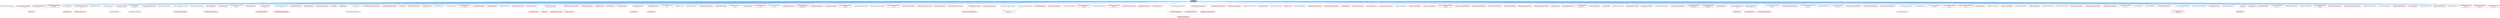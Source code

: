 digraph "Interface.h"
{
 // INTERACTIVE_SVG=YES
 // LATEX_PDF_SIZE
  bgcolor="transparent";
  edge [fontname=Helvetica,fontsize=10,labelfontname=Helvetica,labelfontsize=10];
  node [fontname=Helvetica,fontsize=10,shape=box,height=0.2,width=0.4];
  Node1 [id="Node000001",label="Interface.h",height=0.2,width=0.4,color="gray40", fillcolor="grey60", style="filled", fontcolor="black",tooltip=" "];
  Node1 -> Node2 [id="edge1_Node000001_Node000002",dir="back",color="steelblue1",style="solid",tooltip=" "];
  Node2 [id="Node000002",label="AIPerceptionListenerInterface.h",height=0.2,width=0.4,color="grey40", fillcolor="white", style="filled",URL="$d4/dd7/AIPerceptionListenerInterface_8h.html",tooltip=" "];
  Node2 -> Node3 [id="edge2_Node000002_Node000003",dir="back",color="steelblue1",style="solid",tooltip=" "];
  Node3 [id="Node000003",label="AIController.h",height=0.2,width=0.4,color="red", fillcolor="#FFF0F0", style="filled",URL="$d7/dd8/AIController_8h.html",tooltip=" "];
  Node1 -> Node6 [id="edge3_Node000001_Node000006",dir="back",color="steelblue1",style="solid",tooltip=" "];
  Node6 [id="Node000006",label="AIResourceInterface.h",height=0.2,width=0.4,color="grey40", fillcolor="white", style="filled",URL="$dd/d0d/AIResourceInterface_8h.html",tooltip=" "];
  Node6 -> Node7 [id="edge4_Node000006_Node000007",dir="back",color="steelblue1",style="solid",tooltip=" "];
  Node7 [id="Node000007",label="BrainComponent.h",height=0.2,width=0.4,color="red", fillcolor="#FFF0F0", style="filled",URL="$d6/dc0/BrainComponent_8h.html",tooltip=" "];
  Node6 -> Node60 [id="edge5_Node000006_Node000060",dir="back",color="steelblue1",style="solid",tooltip=" "];
  Node60 [id="Node000060",label="PathFollowingComponent.h",height=0.2,width=0.4,color="red", fillcolor="#FFF0F0", style="filled",URL="$d5/d0b/PathFollowingComponent_8h.html",tooltip=" "];
  Node1 -> Node65 [id="edge6_Node000001_Node000065",dir="back",color="steelblue1",style="solid",tooltip=" "];
  Node65 [id="Node000065",label="AISightTargetInterface.h",height=0.2,width=0.4,color="grey40", fillcolor="white", style="filled",URL="$d0/dd7/AISightTargetInterface_8h.html",tooltip=" "];
  Node1 -> Node66 [id="edge7_Node000001_Node000066",dir="back",color="steelblue1",style="solid",tooltip=" "];
  Node66 [id="Node000066",label="AbilitySystemInterface.h",height=0.2,width=0.4,color="grey40", fillcolor="white", style="filled",URL="$d8/d76/AbilitySystemInterface_8h.html",tooltip=" "];
  Node66 -> Node67 [id="edge8_Node000066_Node000067",dir="back",color="steelblue1",style="solid",tooltip=" "];
  Node67 [id="Node000067",label="AbilitySystemTestPawn.h",height=0.2,width=0.4,color="grey40", fillcolor="white", style="filled",URL="$d9/d5f/AbilitySystemTestPawn_8h.html",tooltip=" "];
  Node1 -> Node68 [id="edge9_Node000001_Node000068",dir="back",color="steelblue1",style="solid",tooltip=" "];
  Node68 [id="Node000068",label="AbilitySystemReplication\lProxyInterface.h",height=0.2,width=0.4,color="grey40", fillcolor="white", style="filled",URL="$d9/d17/AbilitySystemReplicationProxyInterface_8h.html",tooltip=" "];
  Node68 -> Node69 [id="edge10_Node000068_Node000069",dir="back",color="steelblue1",style="solid",tooltip=" "];
  Node69 [id="Node000069",label="AbilitySystemComponent.h",height=0.2,width=0.4,color="grey40", fillcolor="white", style="filled",URL="$d0/da3/AbilitySystemComponent_8h.html",tooltip=" "];
  Node1 -> Node70 [id="edge11_Node000001_Node000070",dir="back",color="steelblue1",style="solid",tooltip=" "];
  Node70 [id="Node000070",label="ActiveSoundUpdateInterface.h",height=0.2,width=0.4,color="grey40", fillcolor="white", style="filled",URL="$d7/d2a/ActiveSoundUpdateInterface_8h.html",tooltip=" "];
  Node1 -> Node71 [id="edge12_Node000001_Node000071",dir="back",color="steelblue1",style="solid",tooltip=" "];
  Node71 [id="Node000071",label="ActorInstanceManagerInterface.h",height=0.2,width=0.4,color="grey40", fillcolor="white", style="filled",URL="$df/d34/ActorInstanceManagerInterface_8h.html",tooltip=" "];
  Node71 -> Node72 [id="edge13_Node000071_Node000072",dir="back",color="steelblue1",style="solid",tooltip=" "];
  Node72 [id="Node000072",label="LightWeightInstanceManager.h",height=0.2,width=0.4,color="red", fillcolor="#FFF0F0", style="filled",URL="$d8/d04/LightWeightInstanceManager_8h.html",tooltip=" "];
  Node1 -> Node75 [id="edge14_Node000001_Node000075",dir="back",color="steelblue1",style="solid",tooltip=" "];
  Node75 [id="Node000075",label="ActorSoundParameterInterface.h",height=0.2,width=0.4,color="grey40", fillcolor="white", style="filled",URL="$de/d9f/ActorSoundParameterInterface_8h.html",tooltip=" "];
  Node1 -> Node76 [id="edge15_Node000001_Node000076",dir="back",color="steelblue1",style="solid",tooltip=" "];
  Node76 [id="Node000076",label="AnimClassInterface.h",height=0.2,width=0.4,color="red", fillcolor="#FFF0F0", style="filled",URL="$df/dce/AnimClassInterface_8h.html",tooltip=" "];
  Node76 -> Node77 [id="edge16_Node000076_Node000077",dir="back",color="steelblue1",style="solid",tooltip=" "];
  Node77 [id="Node000077",label="AnimBlueprintGeneratedClass.h",height=0.2,width=0.4,color="red", fillcolor="#FFF0F0", style="filled",URL="$dc/d81/AnimBlueprintGeneratedClass_8h.html",tooltip=" "];
  Node1 -> Node186 [id="edge17_Node000001_Node000186",dir="back",color="steelblue1",style="solid",tooltip=" "];
  Node186 [id="Node000186",label="AnimCurveMetadata.h",height=0.2,width=0.4,color="red", fillcolor="#FFF0F0", style="filled",URL="$d6/dd0/AnimCurveMetadata_8h.html",tooltip=" "];
  Node1 -> Node411 [id="edge18_Node000001_Node000411",dir="back",color="steelblue1",style="solid",tooltip=" "];
  Node411 [id="Node000411",label="AnimGraphNodeCustomization\lInterface.h",height=0.2,width=0.4,color="grey40", fillcolor="white", style="filled",URL="$d6/de8/AnimGraphNodeCustomizationInterface_8h.html",tooltip=" "];
  Node1 -> Node412 [id="edge19_Node000001_Node000412",dir="back",color="steelblue1",style="solid",tooltip=" "];
  Node412 [id="Node000412",label="AnimLayerInterface.h",height=0.2,width=0.4,color="red", fillcolor="#FFF0F0", style="filled",URL="$d9/df1/AnimLayerInterface_8h.html",tooltip=" "];
  Node1 -> Node413 [id="edge20_Node000001_Node000413",dir="back",color="steelblue1",style="solid",tooltip=" "];
  Node413 [id="Node000413",label="AssetBackedTarget.h",height=0.2,width=0.4,color="red", fillcolor="#FFF0F0", style="filled",URL="$d1/da4/AssetBackedTarget_8h.html",tooltip=" "];
  Node413 -> Node414 [id="edge21_Node000413_Node000414",dir="back",color="steelblue1",style="solid",tooltip=" "];
  Node414 [id="Node000414",label="StaticMeshBackedTarget.h",height=0.2,width=0.4,color="red", fillcolor="#FFF0F0", style="filled",URL="$db/d72/StaticMeshBackedTarget_8h.html",tooltip=" "];
  Node1 -> Node415 [id="edge22_Node000001_Node000415",dir="back",color="steelblue1",style="solid",tooltip=" "];
  Node415 [id="Node000415",label="AudioPanelWidgetInterface.h",height=0.2,width=0.4,color="grey40", fillcolor="white", style="filled",URL="$da/d52/AudioPanelWidgetInterface_8h.html",tooltip=" "];
  Node415 -> Node416 [id="edge23_Node000415_Node000416",dir="back",color="steelblue1",style="solid",tooltip=" "];
  Node416 [id="Node000416",label="SoundEffectPresetWidgetInterface.h",height=0.2,width=0.4,color="red", fillcolor="#FFF0F0", style="filled",URL="$dc/d31/SoundEffectPresetWidgetInterface_8h.html",tooltip=" "];
  Node1 -> Node419 [id="edge24_Node000001_Node000419",dir="back",color="steelblue1",style="solid",tooltip=" "];
  Node419 [id="Node000419",label="BlackboardAssetProvider.h",height=0.2,width=0.4,color="red", fillcolor="#FFF0F0", style="filled",URL="$d9/dbf/BlackboardAssetProvider_8h.html",tooltip=" "];
  Node1 -> Node420 [id="edge25_Node000001_Node000420",dir="back",color="steelblue1",style="solid",tooltip=" "];
  Node420 [id="Node000420",label="BlendableInterface.h",height=0.2,width=0.4,color="red", fillcolor="#FFF0F0", style="filled",URL="$d7/d63/BlendableInterface_8h.html",tooltip=" "];
  Node1 -> Node994 [id="edge26_Node000001_Node000994",dir="back",color="steelblue1",style="solid",tooltip=" "];
  Node994 [id="Node000994",label="CameraLensEffectInterface.h",height=0.2,width=0.4,color="red", fillcolor="#FFF0F0", style="filled",URL="$dd/dbe/CameraLensEffectInterface_8h.html",tooltip=" "];
  Node1 -> Node996 [id="edge27_Node000001_Node000996",dir="back",color="steelblue1",style="solid",tooltip=" "];
  Node996 [id="Node000996",label="ChaosCache.h",height=0.2,width=0.4,color="red", fillcolor="#FFF0F0", style="filled",URL="$d0/de3/ChaosCache_8h.html",tooltip=" "];
  Node1 -> Node998 [id="edge28_Node000001_Node000998",dir="back",color="steelblue1",style="solid",tooltip=" "];
  Node998 [id="Node000998",label="CheatManager.h",height=0.2,width=0.4,color="red", fillcolor="#FFF0F0", style="filled",URL="$d4/def/CheatManager_8h.html",tooltip=" "];
  Node1 -> Node999 [id="edge29_Node000001_Node000999",dir="back",color="steelblue1",style="solid",tooltip=" "];
  Node999 [id="Node000999",label="CommonActionHandlerInterface.h",height=0.2,width=0.4,color="grey40", fillcolor="white", style="filled",URL="$d8/d0e/CommonActionHandlerInterface_8h.html",tooltip=" "];
  Node1 -> Node1000 [id="edge30_Node000001_Node001000",dir="back",color="steelblue1",style="solid",tooltip=" "];
  Node1000 [id="Node001000",label="CommonBoundActionButtonInterface.h",height=0.2,width=0.4,color="red", fillcolor="#FFF0F0", style="filled",URL="$da/de8/CommonBoundActionButtonInterface_8h.html",tooltip=" "];
  Node1 -> Node1002 [id="edge31_Node000001_Node001002",dir="back",color="steelblue1",style="solid",tooltip=" "];
  Node1002 [id="Node001002",label="CommonPoolableWidgetInterface.h",height=0.2,width=0.4,color="red", fillcolor="#FFF0F0", style="filled",URL="$dd/d35/CommonPoolableWidgetInterface_8h.html",tooltip=" "];
  Node1 -> Node1004 [id="edge32_Node000001_Node001004",dir="back",color="steelblue1",style="solid",tooltip=" "];
  Node1004 [id="Node001004",label="CommonUITypes.h",height=0.2,width=0.4,color="grey40", fillcolor="white", style="filled",URL="$db/d2b/CommonUITypes_8h.html",tooltip=" "];
  Node1004 -> Node999 [id="edge33_Node001004_Node000999",dir="back",color="steelblue1",style="solid",tooltip=" "];
  Node1 -> Node1005 [id="edge34_Node000001_Node001005",dir="back",color="steelblue1",style="solid",tooltip=" "];
  Node1005 [id="Node001005",label="CoreUObject.h",height=0.2,width=0.4,color="red", fillcolor="#FFF0F0", style="filled",URL="$d0/ded/CoreUObject_8h.html",tooltip=" "];
  Node1 -> Node1010 [id="edge35_Node000001_Node001010",dir="back",color="steelblue1",style="solid",tooltip=" "];
  Node1010 [id="Node001010",label="CoreUObjectSharedPCH.h",height=0.2,width=0.4,color="red", fillcolor="#FFF0F0", style="filled",URL="$de/d2f/CoreUObjectSharedPCH_8h.html",tooltip=" "];
  Node1 -> Node1012 [id="edge36_Node000001_Node001012",dir="back",color="steelblue1",style="solid",tooltip=" "];
  Node1012 [id="Node001012",label="CrowdAgentInterface.h",height=0.2,width=0.4,color="red", fillcolor="#FFF0F0", style="filled",URL="$df/dfa/CrowdAgentInterface_8h.html",tooltip=" "];
  Node1 -> Node1013 [id="edge37_Node000001_Node001013",dir="back",color="steelblue1",style="solid",tooltip=" "];
  Node1013 [id="Node001013",label="CurveEditorKeyProxy.h",height=0.2,width=0.4,color="grey40", fillcolor="white", style="filled",URL="$db/d9d/CurveEditorKeyProxy_8h.html",tooltip=" "];
  Node1 -> Node1014 [id="edge38_Node000001_Node001014",dir="back",color="steelblue1",style="solid",tooltip=" "];
  Node1014 [id="Node001014",label="CurveSourceInterface.h",height=0.2,width=0.4,color="grey40", fillcolor="white", style="filled",URL="$dc/dd2/CurveSourceInterface_8h.html",tooltip=" "];
  Node1 -> Node1015 [id="edge39_Node000001_Node001015",dir="back",color="steelblue1",style="solid",tooltip=" "];
  Node1015 [id="Node001015",label="DataLayerInstanceProvider\lInterface.h",height=0.2,width=0.4,color="red", fillcolor="#FFF0F0", style="filled",URL="$d0/d2b/DataLayerInstanceProviderInterface_8h.html",tooltip=" "];
  Node1 -> Node1028 [id="edge40_Node000001_Node001028",dir="back",color="steelblue1",style="solid",tooltip=" "];
  Node1028 [id="Node001028",label="DataflowEditorToolBuilder.h",height=0.2,width=0.4,color="red", fillcolor="#FFF0F0", style="filled",URL="$d2/dea/DataflowEditorToolBuilder_8h.html",tooltip=" "];
  Node1 -> Node1030 [id="edge41_Node000001_Node001030",dir="back",color="steelblue1",style="solid",tooltip=" "];
  Node1030 [id="Node001030",label="DeformableInterface.h",height=0.2,width=0.4,color="red", fillcolor="#FFF0F0", style="filled",URL="$da/d3e/DeformableInterface_8h.html",tooltip=" "];
  Node1 -> Node1031 [id="edge42_Node000001_Node001031",dir="back",color="steelblue1",style="solid",tooltip=" "];
  Node1031 [id="Node001031",label="DestructibleInterface.h",height=0.2,width=0.4,color="grey40", fillcolor="white", style="filled",URL="$d1/d4e/DestructibleInterface_8h.html",tooltip=" "];
  Node1 -> Node1032 [id="edge43_Node000001_Node001032",dir="back",color="steelblue1",style="solid",tooltip=" "];
  Node1032 [id="Node001032",label="DynamicMeshCommitter.h",height=0.2,width=0.4,color="red", fillcolor="#FFF0F0", style="filled",URL="$df/d94/DynamicMeshCommitter_8h.html",tooltip=" "];
  Node1 -> Node1036 [id="edge44_Node000001_Node001036",dir="back",color="steelblue1",style="solid",tooltip=" "];
  Node1036 [id="Node001036",label="DynamicMeshProvider.h",height=0.2,width=0.4,color="red", fillcolor="#FFF0F0", style="filled",URL="$d0/d3b/DynamicMeshProvider_8h.html",tooltip=" "];
  Node1 -> Node1037 [id="edge45_Node000001_Node001037",dir="back",color="steelblue1",style="solid",tooltip=" "];
  Node1037 [id="Node001037",label="DynamicMeshSource.h",height=0.2,width=0.4,color="red", fillcolor="#FFF0F0", style="filled",URL="$d6/d7d/DynamicMeshSource_8h.html",tooltip=" "];
  Node1 -> Node1038 [id="edge46_Node000001_Node001038",dir="back",color="steelblue1",style="solid",tooltip=" "];
  Node1038 [id="Node001038",label="EQSQueryResultSourceInterface.h",height=0.2,width=0.4,color="red", fillcolor="#FFF0F0", style="filled",URL="$d9/d91/EQSQueryResultSourceInterface_8h.html",tooltip=" "];
  Node1 -> Node1042 [id="edge47_Node000001_Node001042",dir="back",color="steelblue1",style="solid",tooltip=" "];
  Node1042 [id="Node001042",label="EditorPathObjectInterface.h",height=0.2,width=0.4,color="red", fillcolor="#FFF0F0", style="filled",URL="$d8/d33/EditorPathObjectInterface_8h.html",tooltip=" "];
  Node1 -> Node1146 [id="edge48_Node000001_Node001146",dir="back",color="steelblue1",style="solid",tooltip=" "];
  Node1146 [id="Node001146",label="EpicRtcObserver.h",height=0.2,width=0.4,color="red", fillcolor="#FFF0F0", style="filled",URL="$d9/d48/EpicRtcObserver_8h.html",tooltip=" "];
  Node1 -> Node1155 [id="edge49_Node000001_Node001155",dir="back",color="steelblue1",style="solid",tooltip=" "];
  Node1155 [id="Node001155",label="FontFaceInterface.h",height=0.2,width=0.4,color="red", fillcolor="#FFF0F0", style="filled",URL="$d1/dbe/FontFaceInterface_8h.html",tooltip=" "];
  Node1 -> Node1157 [id="edge50_Node000001_Node001157",dir="back",color="steelblue1",style="solid",tooltip=" "];
  Node1157 [id="Node001157",label="FontProviderInterface.h",height=0.2,width=0.4,color="red", fillcolor="#FFF0F0", style="filled",URL="$df/d43/FontProviderInterface_8h.html",tooltip=" "];
  Node1 -> Node1162 [id="edge51_Node000001_Node001162",dir="back",color="steelblue1",style="solid",tooltip=" "];
  Node1162 [id="Node001162",label="GameplayCueInterface.h",height=0.2,width=0.4,color="red", fillcolor="#FFF0F0", style="filled",URL="$d3/d31/GameplayCueInterface_8h.html",tooltip=" "];
  Node1162 -> Node69 [id="edge52_Node001162_Node000069",dir="back",color="steelblue1",style="solid",tooltip=" "];
  Node1162 -> Node67 [id="edge53_Node001162_Node000067",dir="back",color="steelblue1",style="solid",tooltip=" "];
  Node1 -> Node947 [id="edge54_Node000001_Node000947",dir="back",color="steelblue1",style="solid",tooltip=" "];
  Node947 [id="Node000947",label="GameplayStatics.h",height=0.2,width=0.4,color="red", fillcolor="#FFF0F0", style="filled",URL="$d9/dc8/GameplayStatics_8h.html",tooltip=" "];
  Node1 -> Node1166 [id="edge55_Node000001_Node001166",dir="back",color="steelblue1",style="solid",tooltip=" "];
  Node1166 [id="Node001166",label="GameplayTagAssetInterface.h",height=0.2,width=0.4,color="red", fillcolor="#FFF0F0", style="filled",URL="$de/d08/GameplayTagAssetInterface_8h.html",tooltip=" "];
  Node1166 -> Node69 [id="edge56_Node001166_Node000069",dir="back",color="steelblue1",style="solid",tooltip=" "];
  Node1 -> Node1230 [id="edge57_Node000001_Node001230",dir="back",color="steelblue1",style="solid",tooltip=" "];
  Node1230 [id="Node001230",label="GameplayTaskOwnerInterface.h",height=0.2,width=0.4,color="red", fillcolor="#FFF0F0", style="filled",URL="$df/dd8/GameplayTaskOwnerInterface_8h.html",tooltip=" "];
  Node1230 -> Node3 [id="edge58_Node001230_Node000003",dir="back",color="steelblue1",style="solid",tooltip=" "];
  Node1 -> Node1240 [id="edge59_Node000001_Node001240",dir="back",color="steelblue1",style="solid",tooltip=" "];
  Node1240 [id="Node001240",label="GenericTeamAgentInterface.h",height=0.2,width=0.4,color="red", fillcolor="#FFF0F0", style="filled",URL="$de/dd7/GenericTeamAgentInterface_8h.html",tooltip=" "];
  Node1240 -> Node3 [id="edge60_Node001240_Node000003",dir="back",color="steelblue1",style="solid",tooltip=" "];
  Node1 -> Node1265 [id="edge61_Node000001_Node001265",dir="back",color="steelblue1",style="solid",tooltip=" "];
  Node1265 [id="Node001265",label="GizmoInterfaces.h",height=0.2,width=0.4,color="red", fillcolor="#FFF0F0", style="filled",URL="$da/def/GizmoInterfaces_8h.html",tooltip=" "];
  Node1 -> Node1286 [id="edge62_Node000001_Node001286",dir="back",color="steelblue1",style="solid",tooltip=" "];
  Node1286 [id="Node001286",label="GlobalMergeLegacySupport\lUtil.h",height=0.2,width=0.4,color="grey40", fillcolor="white", style="filled",URL="$d8/d6a/GlobalMergeLegacySupportUtil_8h.html",tooltip=" "];
  Node1 -> Node1287 [id="edge63_Node000001_Node001287",dir="back",color="steelblue1",style="solid",tooltip=" "];
  Node1287 [id="Node001287",label="HLODDestruction.h",height=0.2,width=0.4,color="grey40", fillcolor="white", style="filled",URL="$d0/dcb/HLODDestruction_8h.html",tooltip=" "];
  Node1 -> Node1288 [id="edge64_Node000001_Node001288",dir="back",color="steelblue1",style="solid",tooltip=" "];
  Node1288 [id="Node001288",label="HLODProviderInterface.h",height=0.2,width=0.4,color="grey40", fillcolor="white", style="filled",URL="$dc/de5/HLODProviderInterface_8h.html",tooltip=" "];
  Node1 -> Node1289 [id="edge65_Node000001_Node001289",dir="back",color="steelblue1",style="solid",tooltip=" "];
  Node1289 [id="Node001289",label="IAnimNextVariableProxyHost.h",height=0.2,width=0.4,color="red", fillcolor="#FFF0F0", style="filled",URL="$d8/d4d/IAnimNextVariableProxyHost_8h.html",tooltip=" "];
  Node1 -> Node403 [id="edge66_Node000001_Node000403",dir="back",color="steelblue1",style="solid",tooltip=" "];
  Node403 [id="Node000403",label="IAnimationDataController.h",height=0.2,width=0.4,color="red", fillcolor="#FFF0F0", style="filled",URL="$df/d22/IAnimationDataController_8h.html",tooltip=" "];
  Node1 -> Node1291 [id="edge67_Node000001_Node001291",dir="back",color="steelblue1",style="solid",tooltip=" "];
  Node1291 [id="Node001291",label="IAssetRegistryTagProvider\lInterface.h",height=0.2,width=0.4,color="grey40", fillcolor="white", style="filled",URL="$dc/d5f/IAssetRegistryTagProviderInterface_8h.html",tooltip=" "];
  Node1 -> Node1292 [id="edge68_Node000001_Node001292",dir="back",color="steelblue1",style="solid",tooltip=" "];
  Node1292 [id="Node001292",label="IClassVariableCreator.h",height=0.2,width=0.4,color="red", fillcolor="#FFF0F0", style="filled",URL="$da/df0/IClassVariableCreator_8h.html",tooltip=" "];
  Node1 -> Node522 [id="edge69_Node000001_Node000522",dir="back",color="steelblue1",style="solid",tooltip=" "];
  Node522 [id="Node000522",label="IDisplayClusterBlueprint\lAPI.h",height=0.2,width=0.4,color="red", fillcolor="#FFF0F0", style="filled",URL="$d6/dd6/IDisplayClusterBlueprintAPI_8h.html",tooltip=" "];
  Node1 -> Node1293 [id="edge70_Node000001_Node001293",dir="back",color="steelblue1",style="solid",tooltip=" "];
  Node1293 [id="Node001293",label="IDisplayClusterClusterEvent\lListener.h",height=0.2,width=0.4,color="grey40", fillcolor="white", style="filled",URL="$d6/d0d/IDisplayClusterClusterEventListener_8h.html",tooltip=" "];
  Node1 -> Node1294 [id="edge71_Node000001_Node001294",dir="back",color="steelblue1",style="solid",tooltip=" "];
  Node1294 [id="Node001294",label="IDisplayClusterComponent.h",height=0.2,width=0.4,color="red", fillcolor="#FFF0F0", style="filled",URL="$d1/d6b/IDisplayClusterComponent_8h.html",tooltip=" "];
  Node1 -> Node1297 [id="edge72_Node000001_Node001297",dir="back",color="steelblue1",style="solid",tooltip=" "];
  Node1297 [id="Node001297",label="IDisplayClusterProjection\lBlueprintAPI.h",height=0.2,width=0.4,color="red", fillcolor="#FFF0F0", style="filled",URL="$d3/d1e/IDisplayClusterProjectionBlueprintAPI_8h.html",tooltip=" "];
  Node1 -> Node1299 [id="edge73_Node000001_Node001299",dir="back",color="steelblue1",style="solid",tooltip=" "];
  Node1299 [id="Node001299",label="IDisplayClusterStageActor.h",height=0.2,width=0.4,color="red", fillcolor="#FFF0F0", style="filled",URL="$d2/d71/IDisplayClusterStageActor_8h.html",tooltip=" "];
  Node1 -> Node1302 [id="edge74_Node000001_Node001302",dir="back",color="steelblue1",style="solid",tooltip=" "];
  Node1302 [id="Node001302",label="ILandscapeSplineInterface.h",height=0.2,width=0.4,color="red", fillcolor="#FFF0F0", style="filled",URL="$d6/d77/ILandscapeSplineInterface_8h.html",tooltip=" "];
  Node1 -> Node1305 [id="edge75_Node000001_Node001305",dir="back",color="steelblue1",style="solid",tooltip=" "];
  Node1305 [id="Node001305",label="IMovieSceneBlenderSystem\lSupport.h",height=0.2,width=0.4,color="red", fillcolor="#FFF0F0", style="filled",URL="$d9/d6c/IMovieSceneBlenderSystemSupport_8h.html",tooltip=" "];
  Node1 -> Node1306 [id="edge76_Node000001_Node001306",dir="back",color="steelblue1",style="solid",tooltip=" "];
  Node1306 [id="Node001306",label="IMovieSceneBoundObjectProxy.h",height=0.2,width=0.4,color="grey40", fillcolor="white", style="filled",URL="$d7/d09/IMovieSceneBoundObjectProxy_8h.html",tooltip=" "];
  Node1 -> Node1307 [id="edge77_Node000001_Node001307",dir="back",color="steelblue1",style="solid",tooltip=" "];
  Node1307 [id="Node001307",label="IMovieSceneChannelDecoration.h",height=0.2,width=0.4,color="grey40", fillcolor="white", style="filled",URL="$db/d19/IMovieSceneChannelDecoration_8h.html",tooltip=" "];
  Node1 -> Node1308 [id="edge78_Node000001_Node001308",dir="back",color="steelblue1",style="solid",tooltip=" "];
  Node1308 [id="Node001308",label="IMovieSceneChannelOverride\lProvider.h",height=0.2,width=0.4,color="red", fillcolor="#FFF0F0", style="filled",URL="$db/db8/IMovieSceneChannelOverrideProvider_8h.html",tooltip=" "];
  Node1 -> Node1347 [id="edge79_Node000001_Node001347",dir="back",color="steelblue1",style="solid",tooltip=" "];
  Node1347 [id="Node001347",label="IMovieSceneChannelOwner.h",height=0.2,width=0.4,color="red", fillcolor="#FFF0F0", style="filled",URL="$d8/dad/IMovieSceneChannelOwner_8h.html",tooltip=" "];
  Node1 -> Node1356 [id="edge80_Node000001_Node001356",dir="back",color="steelblue1",style="solid",tooltip=" "];
  Node1356 [id="Node001356",label="IMovieSceneCustomClockSource.h",height=0.2,width=0.4,color="red", fillcolor="#FFF0F0", style="filled",URL="$df/d47/IMovieSceneCustomClockSource_8h.html",tooltip=" "];
  Node1 -> Node1361 [id="edge81_Node000001_Node001361",dir="back",color="steelblue1",style="solid",tooltip=" "];
  Node1361 [id="Node001361",label="IMovieSceneDecoration.h",height=0.2,width=0.4,color="red", fillcolor="#FFF0F0", style="filled",URL="$d8/daf/IMovieSceneDecoration_8h.html",tooltip=" "];
  Node1 -> Node1362 [id="edge82_Node000001_Node001362",dir="back",color="steelblue1",style="solid",tooltip=" "];
  Node1362 [id="Node001362",label="IMovieSceneDeterminismSource.h",height=0.2,width=0.4,color="red", fillcolor="#FFF0F0", style="filled",URL="$d5/d43/IMovieSceneDeterminismSource_8h.html",tooltip=" "];
  Node1 -> Node1364 [id="edge83_Node000001_Node001364",dir="back",color="steelblue1",style="solid",tooltip=" "];
  Node1364 [id="Node001364",label="IMovieSceneEntityProvider.h",height=0.2,width=0.4,color="red", fillcolor="#FFF0F0", style="filled",URL="$dc/de1/IMovieSceneEntityProvider_8h.html",tooltip=" "];
  Node1364 -> Node1475 [id="edge84_Node001364_Node001475",dir="back",color="steelblue1",style="solid",tooltip=" "];
  Node1475 [id="Node001475",label="MovieSceneTimeWarpDecoration.h",height=0.2,width=0.4,color="red", fillcolor="#FFF0F0", style="filled",URL="$d2/da7/MovieSceneTimeWarpDecoration_8h.html",tooltip=" "];
  Node1 -> Node1479 [id="edge85_Node000001_Node001479",dir="back",color="steelblue1",style="solid",tooltip=" "];
  Node1479 [id="Node001479",label="IMovieSceneEvaluationHook.h",height=0.2,width=0.4,color="red", fillcolor="#FFF0F0", style="filled",URL="$d0/d1a/IMovieSceneEvaluationHook_8h.html",tooltip=" "];
  Node1 -> Node1483 [id="edge86_Node000001_Node001483",dir="back",color="steelblue1",style="solid",tooltip=" "];
  Node1483 [id="Node001483",label="IMovieSceneLifetimeDecoration.h",height=0.2,width=0.4,color="grey40", fillcolor="white", style="filled",URL="$de/ddf/IMovieSceneLifetimeDecoration_8h.html",tooltip=" "];
  Node1483 -> Node1354 [id="edge87_Node001483_Node001354",dir="back",color="steelblue1",style="solid",tooltip=" "];
  Node1354 [id="Node001354",label="MovieSceneSectionAnchors\lDecoration.h",height=0.2,width=0.4,color="grey40", fillcolor="white", style="filled",URL="$dd/de9/MovieSceneSectionAnchorsDecoration_8h.html",tooltip=" "];
  Node1 -> Node1484 [id="edge88_Node000001_Node001484",dir="back",color="steelblue1",style="solid",tooltip=" "];
  Node1484 [id="Node001484",label="IMovieSceneMetaData.h",height=0.2,width=0.4,color="red", fillcolor="#FFF0F0", style="filled",URL="$d6/d6c/IMovieSceneMetaData_8h.html",tooltip=" "];
  Node1 -> Node1487 [id="edge89_Node000001_Node001487",dir="back",color="steelblue1",style="solid",tooltip=" "];
  Node1487 [id="Node001487",label="IMovieScenePlaybackClient.h",height=0.2,width=0.4,color="red", fillcolor="#FFF0F0", style="filled",URL="$d6/dfe/IMovieScenePlaybackClient_8h.html",tooltip=" "];
  Node1 -> Node1489 [id="edge90_Node000001_Node001489",dir="back",color="steelblue1",style="solid",tooltip=" "];
  Node1489 [id="Node001489",label="IMovieSceneSectionDecoration.h",height=0.2,width=0.4,color="grey40", fillcolor="white", style="filled",URL="$dd/dd0/IMovieSceneSectionDecoration_8h.html",tooltip=" "];
  Node1489 -> Node1354 [id="edge91_Node001489_Node001354",dir="back",color="steelblue1",style="solid",tooltip=" "];
  Node1 -> Node1490 [id="edge92_Node000001_Node001490",dir="back",color="steelblue1",style="solid",tooltip=" "];
  Node1490 [id="Node001490",label="IMovieSceneSectionsToKey.h",height=0.2,width=0.4,color="grey40", fillcolor="white", style="filled",URL="$d8/dfc/IMovieSceneSectionsToKey_8h.html",tooltip=" "];
  Node1 -> Node1491 [id="edge93_Node000001_Node001491",dir="back",color="steelblue1",style="solid",tooltip=" "];
  Node1491 [id="Node001491",label="IMovieSceneSequencePlayer\lObserver.h",height=0.2,width=0.4,color="red", fillcolor="#FFF0F0", style="filled",URL="$d4/d4b/IMovieSceneSequencePlayerObserver_8h.html",tooltip=" "];
  Node1 -> Node1492 [id="edge94_Node000001_Node001492",dir="back",color="steelblue1",style="solid",tooltip=" "];
  Node1492 [id="Node001492",label="IMovieSceneTrackDecoration.h",height=0.2,width=0.4,color="grey40", fillcolor="white", style="filled",URL="$d6/dd1/IMovieSceneTrackDecoration_8h.html",tooltip=" "];
  Node1 -> Node1493 [id="edge95_Node000001_Node001493",dir="back",color="steelblue1",style="solid",tooltip=" "];
  Node1493 [id="Node001493",label="IMovieSceneTrackTemplate\lProducer.h",height=0.2,width=0.4,color="red", fillcolor="#FFF0F0", style="filled",URL="$d7/dbb/IMovieSceneTrackTemplateProducer_8h.html",tooltip=" "];
  Node1 -> Node1497 [id="edge96_Node000001_Node001497",dir="back",color="steelblue1",style="solid",tooltip=" "];
  Node1497 [id="Node001497",label="IMovieSceneTransformOrigin.h",height=0.2,width=0.4,color="red", fillcolor="#FFF0F0", style="filled",URL="$d7/d35/IMovieSceneTransformOrigin_8h.html",tooltip=" "];
  Node1 -> Node1499 [id="edge97_Node000001_Node001499",dir="back",color="steelblue1",style="solid",tooltip=" "];
  Node1499 [id="Node001499",label="INodeAndChannelMappings.h",height=0.2,width=0.4,color="red", fillcolor="#FFF0F0", style="filled",URL="$d4/db0/INodeAndChannelMappings_8h.html",tooltip=" "];
  Node1 -> Node1500 [id="edge98_Node000001_Node001500",dir="back",color="steelblue1",style="solid",tooltip=" "];
  Node1500 [id="Node001500",label="IPhysicsComponent.h",height=0.2,width=0.4,color="red", fillcolor="#FFF0F0", style="filled",URL="$d2/d1b/IPhysicsComponent_8h.html",tooltip=" "];
  Node1 -> Node1502 [id="edge99_Node000001_Node001502",dir="back",color="steelblue1",style="solid",tooltip=" "];
  Node1502 [id="Node001502",label="IPixelStreaming2AudioConsumer.h",height=0.2,width=0.4,color="grey40", fillcolor="white", style="filled",URL="$d6/dd8/IPixelStreaming2AudioConsumer_8h.html",tooltip=" "];
  Node1502 -> Node1503 [id="edge100_Node001502_Node001503",dir="back",color="steelblue1",style="solid",tooltip=" "];
  Node1503 [id="Node001503",label="IPixelStreaming2AudioSink.h",height=0.2,width=0.4,color="red", fillcolor="#FFF0F0", style="filled",URL="$d4/d83/IPixelStreaming2AudioSink_8h.html",tooltip=" "];
  Node1503 -> Node1506 [id="edge101_Node001503_Node001506",dir="back",color="steelblue1",style="solid",tooltip=" "];
  Node1506 [id="Node001506",label="IPixelStreaming2Streamer.h",height=0.2,width=0.4,color="red", fillcolor="#FFF0F0", style="filled",URL="$d0/dc4/IPixelStreaming2Streamer_8h.html",tooltip=" "];
  Node1 -> Node1511 [id="edge102_Node000001_Node001511",dir="back",color="steelblue1",style="solid",tooltip=" "];
  Node1511 [id="Node001511",label="IPixelStreaming2AudioProducer.h",height=0.2,width=0.4,color="red", fillcolor="#FFF0F0", style="filled",URL="$db/df9/IPixelStreaming2AudioProducer_8h.html",tooltip=" "];
  Node1 -> Node1503 [id="edge103_Node000001_Node001503",dir="back",color="steelblue1",style="solid",tooltip=" "];
  Node1 -> Node1506 [id="edge104_Node000001_Node001506",dir="back",color="steelblue1",style="solid",tooltip=" "];
  Node1 -> Node1515 [id="edge105_Node000001_Node001515",dir="back",color="steelblue1",style="solid",tooltip=" "];
  Node1515 [id="Node001515",label="IPixelStreaming2VideoConsumer.h",height=0.2,width=0.4,color="red", fillcolor="#FFF0F0", style="filled",URL="$d6/d12/IPixelStreaming2VideoConsumer_8h.html",tooltip=" "];
  Node1515 -> Node1516 [id="edge106_Node001515_Node001516",dir="back",color="steelblue1",style="solid",tooltip=" "];
  Node1516 [id="Node001516",label="IPixelStreaming2VideoSink.h",height=0.2,width=0.4,color="red", fillcolor="#FFF0F0", style="filled",URL="$d7/dcb/IPixelStreaming2VideoSink_8h.html",tooltip=" "];
  Node1516 -> Node1506 [id="edge107_Node001516_Node001506",dir="back",color="steelblue1",style="solid",tooltip=" "];
  Node1 -> Node1520 [id="edge108_Node000001_Node001520",dir="back",color="steelblue1",style="solid",tooltip=" "];
  Node1520 [id="Node001520",label="IPixelStreaming2VideoProducer.h",height=0.2,width=0.4,color="red", fillcolor="#FFF0F0", style="filled",URL="$df/d33/IPixelStreaming2VideoProducer_8h.html",tooltip=" "];
  Node1520 -> Node1506 [id="edge109_Node001520_Node001506",dir="back",color="steelblue1",style="solid",tooltip=" "];
  Node1 -> Node1516 [id="edge110_Node000001_Node001516",dir="back",color="steelblue1",style="solid",tooltip=" "];
  Node1 -> Node1534 [id="edge111_Node000001_Node001534",dir="back",color="steelblue1",style="solid",tooltip=" "];
  Node1534 [id="Node001534",label="ISMPartitionInstanceManager.h",height=0.2,width=0.4,color="red", fillcolor="#FFF0F0", style="filled",URL="$df/dc6/ISMPartitionInstanceManager_8h.html",tooltip=" "];
  Node1 -> Node1535 [id="edge112_Node000001_Node001535",dir="back",color="steelblue1",style="solid",tooltip=" "];
  Node1535 [id="Node001535",label="IStateTreeSchemaProvider.h",height=0.2,width=0.4,color="grey40", fillcolor="white", style="filled",URL="$d8/dff/IStateTreeSchemaProvider_8h.html",tooltip=" "];
  Node1 -> Node1536 [id="edge113_Node000001_Node001536",dir="back",color="steelblue1",style="solid",tooltip=" "];
  Node1536 [id="Node001536",label="IVPBookmarkProvider.h",height=0.2,width=0.4,color="red", fillcolor="#FFF0F0", style="filled",URL="$d4/d22/IVPBookmarkProvider_8h.html",tooltip=" "];
  Node1 -> Node1538 [id="edge114_Node000001_Node001538",dir="back",color="steelblue1",style="solid",tooltip=" "];
  Node1538 [id="Node001538",label="IVPContextMenuProvider.h",height=0.2,width=0.4,color="grey40", fillcolor="white", style="filled",URL="$dc/d93/IVPContextMenuProvider_8h.html",tooltip=" "];
  Node1 -> Node1539 [id="edge115_Node000001_Node001539",dir="back",color="steelblue1",style="solid",tooltip=" "];
  Node1539 [id="Node001539",label="IVPInteraction.h",height=0.2,width=0.4,color="red", fillcolor="#FFF0F0", style="filled",URL="$d9/d29/IVPInteraction_8h.html",tooltip=" "];
  Node1 -> Node1540 [id="edge116_Node000001_Node001540",dir="back",color="steelblue1",style="solid",tooltip=" "];
  Node1540 [id="Node001540",label="IViewportSelectableObject.h",height=0.2,width=0.4,color="grey40", fillcolor="white", style="filled",URL="$df/d7b/IViewportSelectableObject_8h.html",tooltip=" "];
  Node1 -> Node1541 [id="edge117_Node000001_Node001541",dir="back",color="steelblue1",style="solid",tooltip=" "];
  Node1541 [id="Node001541",label="IWorldPartitionObjectResolver.h",height=0.2,width=0.4,color="red", fillcolor="#FFF0F0", style="filled",URL="$db/de8/IWorldPartitionObjectResolver_8h.html",tooltip=" "];
  Node1 -> Node1542 [id="edge118_Node000001_Node001542",dir="back",color="steelblue1",style="solid",tooltip=" "];
  Node1542 [id="Node001542",label="ImportantToggleSettingInterface.h",height=0.2,width=0.4,color="red", fillcolor="#FFF0F0", style="filled",URL="$d9/dde/ImportantToggleSettingInterface_8h.html",tooltip=" "];
  Node1 -> Node1545 [id="edge119_Node000001_Node001545",dir="back",color="steelblue1",style="solid",tooltip=" "];
  Node1545 [id="Node001545",label="InputBehaviorSet.h",height=0.2,width=0.4,color="red", fillcolor="#FFF0F0", style="filled",URL="$da/d29/InputBehaviorSet_8h.html",tooltip=" "];
  Node1 -> Node1578 [id="edge120_Node000001_Node001578",dir="back",color="steelblue1",style="solid",tooltip=" "];
  Node1578 [id="Node001578",label="InteractiveGizmoBuilder.h",height=0.2,width=0.4,color="red", fillcolor="#FFF0F0", style="filled",URL="$dc/d6d/InteractiveGizmoBuilder_8h.html",tooltip=" "];
  Node1 -> Node1649 [id="edge121_Node000001_Node001649",dir="back",color="steelblue1",style="solid",tooltip=" "];
  Node1649 [id="Node001649",label="InteractiveToolChange.h",height=0.2,width=0.4,color="red", fillcolor="#FFF0F0", style="filled",URL="$db/d7a/InteractiveToolChange_8h.html",tooltip=" "];
  Node1649 -> Node1037 [id="edge122_Node001649_Node001037",dir="back",color="steelblue1",style="solid",tooltip=" "];
  Node1649 -> Node1652 [id="edge123_Node001649_Node001652",dir="back",color="steelblue1",style="solid",tooltip=" "];
  Node1652 [id="Node001652",label="MeshChange.h",height=0.2,width=0.4,color="red", fillcolor="#FFF0F0", style="filled",URL="$de/d27/MeshChange_8h.html",tooltip=" "];
  Node1649 -> Node1662 [id="edge124_Node001649_Node001662",dir="back",color="steelblue1",style="solid",tooltip=" "];
  Node1662 [id="Node001662",label="MeshReplacementChange.h",height=0.2,width=0.4,color="red", fillcolor="#FFF0F0", style="filled",URL="$d7/dcb/MeshReplacementChange_8h.html",tooltip=" "];
  Node1649 -> Node1663 [id="edge125_Node001649_Node001663",dir="back",color="steelblue1",style="solid",tooltip=" "];
  Node1663 [id="Node001663",label="MeshVertexChange.h",height=0.2,width=0.4,color="red", fillcolor="#FFF0F0", style="filled",URL="$db/dd7/MeshVertexChange_8h.html",tooltip=" "];
  Node1 -> Node1668 [id="edge126_Node000001_Node001668",dir="back",color="steelblue1",style="solid",tooltip=" "];
  Node1668 [id="Node001668",label="InteractiveToolObjects.h",height=0.2,width=0.4,color="red", fillcolor="#FFF0F0", style="filled",URL="$d6/d81/InteractiveToolObjects_8h.html",tooltip=" "];
  Node1 -> Node1618 [id="edge127_Node000001_Node001618",dir="back",color="steelblue1",style="solid",tooltip=" "];
  Node1618 [id="Node001618",label="InteractiveToolQueryInterfaces.h",height=0.2,width=0.4,color="red", fillcolor="#FFF0F0", style="filled",URL="$d9/d32/InteractiveToolQueryInterfaces_8h.html",tooltip=" "];
  Node1 -> Node1670 [id="edge128_Node000001_Node001670",dir="back",color="steelblue1",style="solid",tooltip=" "];
  Node1670 [id="Node001670",label="Interface_ActorSubobject.h",height=0.2,width=0.4,color="grey40", fillcolor="white", style="filled",URL="$de/d00/Interface__ActorSubobject_8h.html",tooltip=" "];
  Node1 -> Node1671 [id="edge129_Node000001_Node001671",dir="back",color="steelblue1",style="solid",tooltip=" "];
  Node1671 [id="Node001671",label="Interface_AssetUserData.h",height=0.2,width=0.4,color="red", fillcolor="#FFF0F0", style="filled",URL="$de/d85/Interface__AssetUserData_8h.html",tooltip=" "];
  Node1 -> Node2520 [id="edge130_Node000001_Node002520",dir="back",color="steelblue1",style="solid",tooltip=" "];
  Node2520 [id="Node002520",label="Interface_AsyncCompilation.h",height=0.2,width=0.4,color="red", fillcolor="#FFF0F0", style="filled",URL="$d8/dd7/Interface__AsyncCompilation_8h.html",tooltip=" "];
  Node1 -> Node2522 [id="edge131_Node000001_Node002522",dir="back",color="steelblue1",style="solid",tooltip=" "];
  Node2522 [id="Node002522",label="Interface_BoneReferenceSkeleton\lProvider.h",height=0.2,width=0.4,color="red", fillcolor="#FFF0F0", style="filled",URL="$d1/d29/Interface__BoneReferenceSkeletonProvider_8h.html",tooltip=" "];
  Node1 -> Node2523 [id="edge132_Node000001_Node002523",dir="back",color="steelblue1",style="solid",tooltip=" "];
  Node2523 [id="Node002523",label="Interface_CollisionDataProvider.h",height=0.2,width=0.4,color="red", fillcolor="#FFF0F0", style="filled",URL="$d7/d54/Interface__CollisionDataProvider_8h.html",tooltip=" "];
  Node1 -> Node2524 [id="edge133_Node000001_Node002524",dir="back",color="steelblue1",style="solid",tooltip=" "];
  Node2524 [id="Node002524",label="Interface_PostProcessVolume.h",height=0.2,width=0.4,color="red", fillcolor="#FFF0F0", style="filled",URL="$d2/d26/Interface__PostProcessVolume_8h.html",tooltip=" "];
  Node1 -> Node2525 [id="edge134_Node000001_Node002525",dir="back",color="steelblue1",style="solid",tooltip=" "];
  Node2525 [id="Node002525",label="Interface_PreviewMeshProvider.h",height=0.2,width=0.4,color="red", fillcolor="#FFF0F0", style="filled",URL="$d0/daf/Interface__PreviewMeshProvider_8h.html",tooltip=" "];
  Node1 -> Node2530 [id="edge135_Node000001_Node002530",dir="back",color="steelblue1",style="solid",tooltip=" "];
  Node2530 [id="Node002530",label="K2Node_AddPinInterface.h",height=0.2,width=0.4,color="red", fillcolor="#FFF0F0", style="filled",URL="$d9/dcd/K2Node__AddPinInterface_8h.html",tooltip=" "];
  Node1 -> Node2542 [id="edge136_Node000001_Node002542",dir="back",color="steelblue1",style="solid",tooltip=" "];
  Node2542 [id="Node002542",label="K2Node_EventNodeInterface.h",height=0.2,width=0.4,color="red", fillcolor="#FFF0F0", style="filled",URL="$db/ddb/K2Node__EventNodeInterface_8h.html",tooltip=" "];
  Node1 -> Node2561 [id="edge137_Node000001_Node002561",dir="back",color="steelblue1",style="solid",tooltip=" "];
  Node2561 [id="Node002561",label="K2Node_ExternalGraphInterface.h",height=0.2,width=0.4,color="red", fillcolor="#FFF0F0", style="filled",URL="$d5/d0c/K2Node__ExternalGraphInterface_8h.html",tooltip=" "];
  Node1 -> Node2562 [id="edge138_Node000001_Node002562",dir="back",color="steelblue1",style="solid",tooltip=" "];
  Node2562 [id="Node002562",label="KismetSystemLibrary.h",height=0.2,width=0.4,color="red", fillcolor="#FFF0F0", style="filled",URL="$da/d0f/KismetSystemLibrary_8h.html",tooltip=" "];
  Node2562 -> Node947 [id="edge139_Node002562_Node000947",dir="back",color="steelblue1",style="solid",tooltip=" "];
  Node1 -> Node2565 [id="edge140_Node000001_Node002565",dir="back",color="steelblue1",style="solid",tooltip=" "];
  Node2565 [id="Node002565",label="LODSyncInterface.h",height=0.2,width=0.4,color="red", fillcolor="#FFF0F0", style="filled",URL="$d1/d93/LODSyncInterface_8h.html",tooltip=" "];
  Node1 -> Node1065 [id="edge141_Node000001_Node001065",dir="back",color="steelblue1",style="solid",tooltip=" "];
  Node1065 [id="Node001065",label="LegacyEdModeInterfaces.h",height=0.2,width=0.4,color="red", fillcolor="#FFF0F0", style="filled",URL="$da/d0a/LegacyEdModeInterfaces_8h.html",tooltip=" "];
  Node1 -> Node2566 [id="edge142_Node000001_Node002566",dir="back",color="steelblue1",style="solid",tooltip=" "];
  Node2566 [id="Node002566",label="LevelInstanceEditorPivot\lInterface.h",height=0.2,width=0.4,color="red", fillcolor="#FFF0F0", style="filled",URL="$db/dd5/LevelInstanceEditorPivotInterface_8h.html",tooltip=" "];
  Node1 -> Node2567 [id="edge143_Node000001_Node002567",dir="back",color="steelblue1",style="solid",tooltip=" "];
  Node2567 [id="Node002567",label="LevelInstanceInterface.h",height=0.2,width=0.4,color="red", fillcolor="#FFF0F0", style="filled",URL="$d9/d37/LevelInstanceInterface_8h.html",tooltip=" "];
  Node1 -> Node2568 [id="edge144_Node000001_Node002568",dir="back",color="steelblue1",style="solid",tooltip=" "];
  Node2568 [id="Node002568",label="MaterialProvider.h",height=0.2,width=0.4,color="red", fillcolor="#FFF0F0", style="filled",URL="$de/db0/MaterialProvider_8h.html",tooltip=" "];
  Node1 -> Node1652 [id="edge145_Node000001_Node001652",dir="back",color="steelblue1",style="solid",tooltip=" "];
  Node1 -> Node2570 [id="edge146_Node000001_Node002570",dir="back",color="steelblue1",style="solid",tooltip=" "];
  Node2570 [id="Node002570",label="MeshDeformerProducer.h",height=0.2,width=0.4,color="grey40", fillcolor="white", style="filled",URL="$dd/d97/MeshDeformerProducer_8h.html",tooltip=" "];
  Node1 -> Node2571 [id="edge147_Node000001_Node002571",dir="back",color="steelblue1",style="solid",tooltip=" "];
  Node2571 [id="Node002571",label="MeshDescriptionCommitter.h",height=0.2,width=0.4,color="red", fillcolor="#FFF0F0", style="filled",URL="$d0/dae/MeshDescriptionCommitter_8h.html",tooltip=" "];
  Node1 -> Node2572 [id="edge148_Node000001_Node002572",dir="back",color="steelblue1",style="solid",tooltip=" "];
  Node2572 [id="Node002572",label="MeshDescriptionProvider.h",height=0.2,width=0.4,color="red", fillcolor="#FFF0F0", style="filled",URL="$da/db2/MeshDescriptionProvider_8h.html",tooltip=" "];
  Node1 -> Node1662 [id="edge149_Node000001_Node001662",dir="back",color="steelblue1",style="solid",tooltip=" "];
  Node1 -> Node2573 [id="edge150_Node000001_Node002573",dir="back",color="steelblue1",style="solid",tooltip=" "];
  Node2573 [id="Node002573",label="MeshSculptLayersManagerAPI.h",height=0.2,width=0.4,color="grey40", fillcolor="white", style="filled",URL="$de/d4b/MeshSculptLayersManagerAPI_8h.html",tooltip=" "];
  Node1 -> Node1663 [id="edge151_Node000001_Node001663",dir="back",color="steelblue1",style="solid",tooltip=" "];
  Node1 -> Node2574 [id="edge152_Node000001_Node002574",dir="back",color="steelblue1",style="solid",tooltip=" "];
  Node2574 [id="Node002574",label="MetasoundDocumentInterface.h",height=0.2,width=0.4,color="red", fillcolor="#FFF0F0", style="filled",URL="$dd/dfb/MetasoundDocumentInterface_8h.html",tooltip=" "];
  Node1 -> Node2618 [id="edge153_Node000001_Node002618",dir="back",color="steelblue1",style="solid",tooltip=" "];
  Node2618 [id="Node002618",label="MetasoundFrontendDocument\lCacheInterface.h",height=0.2,width=0.4,color="red", fillcolor="#FFF0F0", style="filled",URL="$d9/d74/MetasoundFrontendDocumentCacheInterface_8h.html",tooltip=" "];
  Node1 -> Node1664 [id="edge154_Node000001_Node001664",dir="back",color="steelblue1",style="solid",tooltip=" "];
  Node1664 [id="Node001664",label="ModelingToolExternalMesh\lUpdateAPI.h",height=0.2,width=0.4,color="red", fillcolor="#FFF0F0", style="filled",URL="$d0/da5/ModelingToolExternalMeshUpdateAPI_8h.html",tooltip=" "];
  Node1 -> Node2619 [id="edge155_Node000001_Node002619",dir="back",color="steelblue1",style="solid",tooltip=" "];
  Node2619 [id="Node002619",label="ModularMovement.h",height=0.2,width=0.4,color="red", fillcolor="#FFF0F0", style="filled",URL="$d6/ddf/ModularMovement_8h.html",tooltip=" "];
  Node1 -> Node2358 [id="edge156_Node000001_Node002358",dir="back",color="steelblue1",style="solid",tooltip=" "];
  Node2358 [id="Node002358",label="MovementMode.h",height=0.2,width=0.4,color="red", fillcolor="#FFF0F0", style="filled",URL="$d1/de0/MovementMode_8h.html",tooltip=" "];
  Node1 -> Node2620 [id="edge157_Node000001_Node002620",dir="back",color="steelblue1",style="solid",tooltip=" "];
  Node2620 [id="Node002620",label="MovementModeTransition.h",height=0.2,width=0.4,color="red", fillcolor="#FFF0F0", style="filled",URL="$da/d98/MovementModeTransition_8h.html",tooltip=" "];
  Node2620 -> Node2358 [id="edge158_Node002620_Node002358",dir="back",color="steelblue1",style="solid",tooltip=" "];
  Node1 -> Node2372 [id="edge159_Node000001_Node002372",dir="back",color="steelblue1",style="solid",tooltip=" "];
  Node2372 [id="Node002372",label="MoverBackendLiaison.h",height=0.2,width=0.4,color="red", fillcolor="#FFF0F0", style="filled",URL="$dc/dce/MoverBackendLiaison_8h.html",tooltip=" "];
  Node1 -> Node2349 [id="edge160_Node000001_Node002349",dir="back",color="steelblue1",style="solid",tooltip=" "];
  Node2349 [id="Node002349",label="MoverSimulationTypes.h",height=0.2,width=0.4,color="red", fillcolor="#FFF0F0", style="filled",URL="$db/d92/MoverSimulationTypes_8h.html",tooltip=" "];
  Node2349 -> Node2358 [id="edge161_Node002349_Node002358",dir="back",color="steelblue1",style="solid",tooltip=" "];
  Node2349 -> Node2372 [id="edge162_Node002349_Node002372",dir="back",color="steelblue1",style="solid",tooltip=" "];
  Node2349 -> Node807 [id="edge163_Node002349_Node000807",dir="back",color="steelblue1",style="solid",tooltip=" "];
  Node807 [id="Node000807",label="PhysicsMoverSimulationTypes.h",height=0.2,width=0.4,color="red", fillcolor="#FFF0F0", style="filled",URL="$d1/d2f/PhysicsMoverSimulationTypes_8h.html",tooltip=" "];
  Node1 -> Node1455 [id="edge164_Node000001_Node001455",dir="back",color="steelblue1",style="solid",tooltip=" "];
  Node1455 [id="Node001455",label="MovieSceneBindingEventReceiver\lInterface.h",height=0.2,width=0.4,color="grey40", fillcolor="white", style="filled",URL="$df/d39/MovieSceneBindingEventReceiverInterface_8h.html",tooltip=" "];
  Node1 -> Node2629 [id="edge165_Node000001_Node002629",dir="back",color="steelblue1",style="solid",tooltip=" "];
  Node2629 [id="Node002629",label="MovieSceneBindingOwnerInterface.h",height=0.2,width=0.4,color="red", fillcolor="#FFF0F0", style="filled",URL="$da/d82/MovieSceneBindingOwnerInterface_8h.html",tooltip=" "];
  Node1 -> Node1439 [id="edge166_Node000001_Node001439",dir="back",color="steelblue1",style="solid",tooltip=" "];
  Node1439 [id="Node001439",label="MovieSceneBoundSceneComponent\lInstantiator.h",height=0.2,width=0.4,color="grey40", fillcolor="white", style="filled",URL="$d7/dae/MovieSceneBoundSceneComponentInstantiator_8h.html",tooltip=" "];
  Node1 -> Node2630 [id="edge167_Node000001_Node002630",dir="back",color="steelblue1",style="solid",tooltip=" "];
  Node2630 [id="Node002630",label="MovieSceneCachedTrack.h",height=0.2,width=0.4,color="grey40", fillcolor="white", style="filled",URL="$d6/de9/MovieSceneCachedTrack_8h.html",tooltip=" "];
  Node1 -> Node2631 [id="edge168_Node000001_Node002631",dir="back",color="steelblue1",style="solid",tooltip=" "];
  Node2631 [id="Node002631",label="MovieSceneConsoleVariable\lTrackInterface.h",height=0.2,width=0.4,color="grey40", fillcolor="white", style="filled",URL="$d0/d64/MovieSceneConsoleVariableTrackInterface_8h.html",tooltip=" "];
  Node1 -> Node2632 [id="edge169_Node000001_Node002632",dir="back",color="steelblue1",style="solid",tooltip=" "];
  Node2632 [id="Node002632",label="MovieSceneConstrainedSection.h",height=0.2,width=0.4,color="red", fillcolor="#FFF0F0", style="filled",URL="$d3/d19/MovieSceneConstrainedSection_8h.html",tooltip=" "];
  Node1 -> Node2633 [id="edge170_Node000001_Node002633",dir="back",color="steelblue1",style="solid",tooltip=" "];
  Node2633 [id="Node002633",label="MovieSceneDecompositionQuery.h",height=0.2,width=0.4,color="red", fillcolor="#FFF0F0", style="filled",URL="$dd/d7c/MovieSceneDecompositionQuery_8h.html",tooltip=" "];
  Node1 -> Node2637 [id="edge171_Node000001_Node002637",dir="back",color="steelblue1",style="solid",tooltip=" "];
  Node2637 [id="Node002637",label="MovieSceneDecorationContainer.h",height=0.2,width=0.4,color="red", fillcolor="#FFF0F0", style="filled",URL="$d2/d40/MovieSceneDecorationContainer_8h.html",tooltip=" "];
  Node1 -> Node2729 [id="edge172_Node000001_Node002729",dir="back",color="steelblue1",style="solid",tooltip=" "];
  Node2729 [id="Node002729",label="MovieSceneEasingCurves.h",height=0.2,width=0.4,color="grey40", fillcolor="white", style="filled",URL="$d3/db8/MovieSceneEasingCurves_8h.html",tooltip=" "];
  Node1 -> Node2730 [id="edge173_Node000001_Node002730",dir="back",color="steelblue1",style="solid",tooltip=" "];
  Node2730 [id="Node002730",label="MovieSceneEasingFunction.h",height=0.2,width=0.4,color="grey40", fillcolor="white", style="filled",URL="$d1/de2/MovieSceneEasingFunction_8h.html",tooltip=" "];
  Node2730 -> Node2729 [id="edge174_Node002730_Node002729",dir="back",color="steelblue1",style="solid",tooltip=" "];
  Node1 -> Node2690 [id="edge175_Node000001_Node002690",dir="back",color="steelblue1",style="solid",tooltip=" "];
  Node2690 [id="Node002690",label="MovieSceneKeyProxy.h",height=0.2,width=0.4,color="grey40", fillcolor="white", style="filled",URL="$de/d45/MovieSceneKeyProxy_8h.html",tooltip=" "];
  Node1 -> Node2731 [id="edge176_Node000001_Node002731",dir="back",color="steelblue1",style="solid",tooltip=" "];
  Node2731 [id="Node002731",label="MovieSceneLanguagePreview\lDecoration.h",height=0.2,width=0.4,color="grey40", fillcolor="white", style="filled",URL="$d1/d2b/MovieSceneLanguagePreviewDecoration_8h.html",tooltip=" "];
  Node1 -> Node1399 [id="edge177_Node000001_Node001399",dir="back",color="steelblue1",style="solid",tooltip=" "];
  Node1399 [id="Node001399",label="MovieScenePreAnimatedState\lSystem.h",height=0.2,width=0.4,color="red", fillcolor="#FFF0F0", style="filled",URL="$df/d2d/MovieScenePreAnimatedStateSystem_8h.html",tooltip=" "];
  Node1 -> Node1354 [id="edge178_Node000001_Node001354",dir="back",color="steelblue1",style="solid",tooltip=" "];
  Node1 -> Node2732 [id="edge179_Node000001_Node002732",dir="back",color="steelblue1",style="solid",tooltip=" "];
  Node2732 [id="Node002732",label="MovieSceneSequenceTickManager\lClient.h",height=0.2,width=0.4,color="red", fillcolor="#FFF0F0", style="filled",URL="$d3/d8d/MovieSceneSequenceTickManagerClient_8h.html",tooltip=" "];
  Node1 -> Node1475 [id="edge180_Node000001_Node001475",dir="back",color="steelblue1",style="solid",tooltip=" "];
  Node1 -> Node2733 [id="edge181_Node000001_Node002733",dir="back",color="steelblue1",style="solid",tooltip=" "];
  Node2733 [id="Node002733",label="NavAgentInterface.h",height=0.2,width=0.4,color="red", fillcolor="#FFF0F0", style="filled",URL="$d7/dbb/NavAgentInterface_8h.html",tooltip=" "];
  Node1 -> Node2734 [id="edge182_Node000001_Node002734",dir="back",color="steelblue1",style="solid",tooltip=" "];
  Node2734 [id="Node002734",label="NavEdgeProviderInterface.h",height=0.2,width=0.4,color="grey40", fillcolor="white", style="filled",URL="$d1/dab/NavEdgeProviderInterface_8h.html",tooltip=" "];
  Node1 -> Node2735 [id="edge183_Node000001_Node002735",dir="back",color="steelblue1",style="solid",tooltip=" "];
  Node2735 [id="Node002735",label="NavMovementInterface.h",height=0.2,width=0.4,color="red", fillcolor="#FFF0F0", style="filled",URL="$d2/de5/NavMovementInterface_8h.html",tooltip=" "];
  Node1 -> Node2736 [id="edge184_Node000001_Node002736",dir="back",color="steelblue1",style="solid",tooltip=" "];
  Node2736 [id="Node002736",label="NavPathObserverInterface.h",height=0.2,width=0.4,color="grey40", fillcolor="white", style="filled",URL="$d9/db9/NavPathObserverInterface_8h.html",tooltip=" "];
  Node1 -> Node2737 [id="edge185_Node000001_Node002737",dir="back",color="steelblue1",style="solid",tooltip=" "];
  Node2737 [id="Node002737",label="NavRelevantInterface.h",height=0.2,width=0.4,color="red", fillcolor="#FFF0F0", style="filled",URL="$d5/d50/NavRelevantInterface_8h.html",tooltip=" "];
  Node1 -> Node2738 [id="edge186_Node000001_Node002738",dir="back",color="steelblue1",style="solid",tooltip=" "];
  Node2738 [id="Node002738",label="NavigationDataInterface.h",height=0.2,width=0.4,color="grey40", fillcolor="white", style="filled",URL="$dd/daa/NavigationDataInterface_8h.html",tooltip=" "];
  Node1 -> Node2739 [id="edge187_Node000001_Node002739",dir="back",color="steelblue1",style="solid",tooltip=" "];
  Node2739 [id="Node002739",label="NavigationInvokerInterface.h",height=0.2,width=0.4,color="grey40", fillcolor="white", style="filled",URL="$d4/dca/NavigationInvokerInterface_8h.html",tooltip=" "];
  Node1 -> Node2740 [id="edge188_Node000001_Node002740",dir="back",color="steelblue1",style="solid",tooltip=" "];
  Node2740 [id="Node002740",label="NetworkPredictionInterface.h",height=0.2,width=0.4,color="red", fillcolor="#FFF0F0", style="filled",URL="$da/d3c/NetworkPredictionInterface_8h.html",tooltip=" "];
  Node1 -> Node2741 [id="edge189_Node000001_Node002741",dir="back",color="steelblue1",style="solid",tooltip=" "];
  Node2741 [id="Node002741",label="NodeDependingOnEnumInterface.h",height=0.2,width=0.4,color="red", fillcolor="#FFF0F0", style="filled",URL="$db/da2/NodeDependingOnEnumInterface_8h.html",tooltip=" "];
  Node1 -> Node2748 [id="edge190_Node000001_Node002748",dir="back",color="steelblue1",style="solid",tooltip=" "];
  Node2748 [id="Node002748",label="NodeMappingProviderInterface.h",height=0.2,width=0.4,color="red", fillcolor="#FFF0F0", style="filled",URL="$d6/dfd/NodeMappingProviderInterface_8h.html",tooltip=" "];
  Node1 -> Node2750 [id="edge191_Node000001_Node002750",dir="back",color="steelblue1",style="solid",tooltip=" "];
  Node2750 [id="Node002750",label="PathFollowingAgentInterface.h",height=0.2,width=0.4,color="red", fillcolor="#FFF0F0", style="filled",URL="$da/d42/PathFollowingAgentInterface_8h.html",tooltip=" "];
  Node2750 -> Node60 [id="edge192_Node002750_Node000060",dir="back",color="steelblue1",style="solid",tooltip=" "];
  Node1 -> Node2751 [id="edge193_Node000001_Node002751",dir="back",color="steelblue1",style="solid",tooltip=" "];
  Node2751 [id="Node002751",label="PhysicsBodyInstanceOwner\lInterface.h",height=0.2,width=0.4,color="grey40", fillcolor="white", style="filled",URL="$d5/d9b/PhysicsBodyInstanceOwnerInterface_8h.html",tooltip=" "];
  Node1 -> Node2752 [id="edge194_Node000001_Node002752",dir="back",color="steelblue1",style="solid",tooltip=" "];
  Node2752 [id="Node002752",label="PhysicsDataSource.h",height=0.2,width=0.4,color="grey40", fillcolor="white", style="filled",URL="$d4/d9d/PhysicsDataSource_8h.html",tooltip=" "];
  Node1 -> Node807 [id="edge195_Node000001_Node000807",dir="back",color="steelblue1",style="solid",tooltip=" "];
  Node1 -> Node768 [id="edge196_Node000001_Node000768",dir="back",color="steelblue1",style="solid",tooltip=" "];
  Node768 [id="Node000768",label="PhysicsThreadLibrary.h",height=0.2,width=0.4,color="grey40", fillcolor="white", style="filled",URL="$dd/df6/PhysicsThreadLibrary_8h.html",tooltip=" "];
  Node1 -> Node2753 [id="edge197_Node000001_Node002753",dir="back",color="steelblue1",style="solid",tooltip=" "];
  Node2753 [id="Node002753",label="PreviewCollectionInterface.h",height=0.2,width=0.4,color="red", fillcolor="#FFF0F0", style="filled",URL="$d4/d99/PreviewCollectionInterface_8h.html",tooltip=" "];
  Node1 -> Node2754 [id="edge198_Node000001_Node002754",dir="back",color="steelblue1",style="solid",tooltip=" "];
  Node2754 [id="Node002754",label="PrimitiveComponentBacked\lTarget.h",height=0.2,width=0.4,color="red", fillcolor="#FFF0F0", style="filled",URL="$d9/ded/PrimitiveComponentBackedTarget_8h.html",tooltip=" "];
  Node1 -> Node2757 [id="edge199_Node000001_Node002757",dir="back",color="steelblue1",style="solid",tooltip=" "];
  Node2757 [id="Node002757",label="PropertyAccessCompilerHandler.h",height=0.2,width=0.4,color="grey40", fillcolor="white", style="filled",URL="$dc/d1f/PropertyAccessCompilerHandler_8h.html",tooltip=" "];
  Node1 -> Node2758 [id="edge200_Node000001_Node002758",dir="back",color="steelblue1",style="solid",tooltip=" "];
  Node2758 [id="Node002758",label="RVOAvoidanceInterface.h",height=0.2,width=0.4,color="red", fillcolor="#FFF0F0", style="filled",URL="$d4/def/RVOAvoidanceInterface_8h.html",tooltip=" "];
  Node1 -> Node2759 [id="edge201_Node000001_Node002759",dir="back",color="steelblue1",style="solid",tooltip=" "];
  Node2759 [id="Node002759",label="ReplicatedObjectInterface.h",height=0.2,width=0.4,color="grey40", fillcolor="white", style="filled",URL="$de/d70/ReplicatedObjectInterface_8h.html",tooltip=" "];
  Node1 -> Node2061 [id="edge202_Node000001_Node002061",dir="back",color="steelblue1",style="solid",tooltip=" "];
  Node2061 [id="Node002061",label="RigVMController.h",height=0.2,width=0.4,color="red", fillcolor="#FFF0F0", style="filled",URL="$da/d1e/RigVMController_8h.html",tooltip=" "];
  Node1 -> Node2056 [id="edge203_Node000001_Node002056",dir="back",color="steelblue1",style="solid",tooltip=" "];
  Node2056 [id="Node002056",label="RigVMGraph.h",height=0.2,width=0.4,color="red", fillcolor="#FFF0F0", style="filled",URL="$d7/dfd/RigVMGraph_8h.html",tooltip=" "];
  Node2056 -> Node2061 [id="edge204_Node002056_Node002061",dir="back",color="steelblue1",style="solid",tooltip=" "];
  Node1 -> Node2760 [id="edge205_Node000001_Node002760",dir="back",color="steelblue1",style="solid",tooltip=" "];
  Node2760 [id="Node002760",label="RigVMTypeUtils.h",height=0.2,width=0.4,color="red", fillcolor="#FFF0F0", style="filled",URL="$d5/d87/RigVMTypeUtils_8h.html",tooltip=" "];
  Node1 -> Node2762 [id="edge206_Node000001_Node002762",dir="back",color="steelblue1",style="solid",tooltip=" "];
  Node2762 [id="Node002762",label="SMInstanceManager.h",height=0.2,width=0.4,color="red", fillcolor="#FFF0F0", style="filled",URL="$da/d5e/SMInstanceManager_8h.html",tooltip=" "];
  Node1 -> Node2764 [id="edge207_Node000001_Node002764",dir="back",color="steelblue1",style="solid",tooltip=" "];
  Node2764 [id="Node002764",label="SceneComponentBackedTarget.h",height=0.2,width=0.4,color="grey40", fillcolor="white", style="filled",URL="$dc/d67/SceneComponentBackedTarget_8h.html",tooltip=" "];
  Node2764 -> Node2754 [id="edge208_Node002764_Node002754",dir="back",color="steelblue1",style="solid",tooltip=" "];
  Node1 -> Node2765 [id="edge209_Node000001_Node002765",dir="back",color="steelblue1",style="solid",tooltip=" "];
  Node2765 [id="Node002765",label="SkeletalMeshHalfEdgeBuffer\lAccessor.h",height=0.2,width=0.4,color="grey40", fillcolor="white", style="filled",URL="$d8/dd5/SkeletalMeshHalfEdgeBufferAccessor_8h.html",tooltip=" "];
  Node1 -> Node286 [id="edge210_Node000001_Node000286",dir="back",color="steelblue1",style="solid",tooltip=" "];
  Node286 [id="Node000286",label="SkeletalMeshRestoreState.h",height=0.2,width=0.4,color="grey40", fillcolor="white", style="filled",URL="$d4/dfa/SkeletalMeshRestoreState_8h.html",tooltip=" "];
  Node1 -> Node2475 [id="edge211_Node000001_Node002475",dir="back",color="steelblue1",style="solid",tooltip=" "];
  Node2475 [id="Node002475",label="SlateTextureAtlasInterface.h",height=0.2,width=0.4,color="grey40", fillcolor="white", style="filled",URL="$d0/d3a/SlateTextureAtlasInterface_8h.html",tooltip=" "];
  Node1 -> Node2766 [id="edge212_Node000001_Node002766",dir="back",color="steelblue1",style="solid",tooltip=" "];
  Node2766 [id="Node002766",label="SlateWidgetStyleContainer\lInterface.h",height=0.2,width=0.4,color="red", fillcolor="#FFF0F0", style="filled",URL="$dd/d5d/SlateWidgetStyleContainerInterface_8h.html",tooltip=" "];
  Node1 -> Node416 [id="edge213_Node000001_Node000416",dir="back",color="steelblue1",style="solid",tooltip=" "];
  Node1 -> Node3103 [id="edge214_Node000001_Node003103",dir="back",color="steelblue1",style="solid",tooltip=" "];
  Node3103 [id="Node003103",label="SoundSubmixWidgetInterface.h",height=0.2,width=0.4,color="red", fillcolor="#FFF0F0", style="filled",URL="$d6/d7a/SoundSubmixWidgetInterface_8h.html",tooltip=" "];
  Node1 -> Node414 [id="edge215_Node000001_Node000414",dir="back",color="steelblue1",style="solid",tooltip=" "];
  Node1 -> Node3104 [id="edge216_Node000001_Node003104",dir="back",color="steelblue1",style="solid",tooltip=" "];
  Node3104 [id="Node003104",label="StreamingWorldSubsystemInterface.h",height=0.2,width=0.4,color="red", fillcolor="#FFF0F0", style="filled",URL="$d8/d6f/StreamingWorldSubsystemInterface_8h.html",tooltip=" "];
  Node1 -> Node3107 [id="edge217_Node000001_Node003107",dir="back",color="steelblue1",style="solid",tooltip=" "];
  Node3107 [id="Node003107",label="TickableAttributeSetInterface.h",height=0.2,width=0.4,color="grey40", fillcolor="white", style="filled",URL="$d8/dd7/TickableAttributeSetInterface_8h.html",tooltip=" "];
  Node1 -> Node3108 [id="edge218_Node000001_Node003108",dir="back",color="steelblue1",style="solid",tooltip=" "];
  Node3108 [id="Node003108",label="ToolContextInterfaces.h",height=0.2,width=0.4,color="red", fillcolor="#FFF0F0", style="filled",URL="$dd/d61/ToolContextInterfaces_8h.html",tooltip=" "];
  Node3108 -> Node1265 [id="edge219_Node003108_Node001265",dir="back",color="steelblue1",style="solid",tooltip=" "];
  Node1 -> Node3118 [id="edge220_Node000001_Node003118",dir="back",color="steelblue1",style="solid",tooltip=" "];
  Node3118 [id="Node003118",label="ToolHostCustomizationAPI.h",height=0.2,width=0.4,color="grey40", fillcolor="white", style="filled",URL="$d2/da8/ToolHostCustomizationAPI_8h.html",tooltip=" "];
  Node1 -> Node3119 [id="edge221_Node000001_Node003119",dir="back",color="steelblue1",style="solid",tooltip=" "];
  Node3119 [id="Node003119",label="TypedElementWorldInterface.h",height=0.2,width=0.4,color="red", fillcolor="#FFF0F0", style="filled",URL="$de/def/TypedElementWorldInterface_8h.html",tooltip=" "];
  Node1 -> Node1617 [id="edge222_Node000001_Node001617",dir="back",color="steelblue1",style="solid",tooltip=" "];
  Node1617 [id="Node001617",label="UVEditorToolBase.h",height=0.2,width=0.4,color="red", fillcolor="#FFF0F0", style="filled",URL="$db/d3d/UVEditorToolBase_8h.html",tooltip=" "];
  Node1 -> Node3127 [id="edge223_Node000001_Node003127",dir="back",color="steelblue1",style="solid",tooltip=" "];
  Node3127 [id="Node003127",label="UVUnwrapDynamicMesh.h",height=0.2,width=0.4,color="grey40", fillcolor="white", style="filled",URL="$d5/d15/UVUnwrapDynamicMesh_8h.html",tooltip=" "];
  Node1 -> Node3128 [id="edge224_Node000001_Node003128",dir="back",color="steelblue1",style="solid",tooltip=" "];
  Node3128 [id="Node003128",label="VisualLoggerDebugSnapshot\lInterface.h",height=0.2,width=0.4,color="red", fillcolor="#FFF0F0", style="filled",URL="$d7/dff/VisualLoggerDebugSnapshotInterface_8h.html",tooltip=" "];
  Node3128 -> Node3 [id="edge225_Node003128_Node000003",dir="back",color="steelblue1",style="solid",tooltip=" "];
  Node1 -> Node3129 [id="edge226_Node000001_Node003129",dir="back",color="steelblue1",style="solid",tooltip=" "];
  Node3129 [id="Node003129",label="WaterBrushActorInterface.h",height=0.2,width=0.4,color="red", fillcolor="#FFF0F0", style="filled",URL="$dd/d8b/WaterBrushActorInterface_8h.html",tooltip=" "];
  Node1 -> Node3130 [id="edge227_Node000001_Node003130",dir="back",color="steelblue1",style="solid",tooltip=" "];
  Node3130 [id="Node003130",label="WidgetBaseBehavior.h",height=0.2,width=0.4,color="grey40", fillcolor="white", style="filled",URL="$dd/d18/WidgetBaseBehavior_8h.html",tooltip=" "];
  Node1 -> Node3131 [id="edge228_Node000001_Node003131",dir="back",color="steelblue1",style="solid",tooltip=" "];
  Node3131 [id="Node003131",label="WorldPartitionActorLoader\lInterface.h",height=0.2,width=0.4,color="red", fillcolor="#FFF0F0", style="filled",URL="$d6/d6f/WorldPartitionActorLoaderInterface_8h.html",tooltip=" "];
  Node1 -> Node3139 [id="edge229_Node000001_Node003139",dir="back",color="steelblue1",style="solid",tooltip=" "];
  Node3139 [id="Node003139",label="WorldPartitionCookPackage\lInterface.h",height=0.2,width=0.4,color="red", fillcolor="#FFF0F0", style="filled",URL="$de/d38/WorldPartitionCookPackageInterface_8h.html",tooltip=" "];
  Node1 -> Node3142 [id="edge230_Node000001_Node003142",dir="back",color="steelblue1",style="solid",tooltip=" "];
  Node3142 [id="Node003142",label="WorldPartitionRuntimeCell\lInterface.h",height=0.2,width=0.4,color="red", fillcolor="#FFF0F0", style="filled",URL="$db/de8/WorldPartitionRuntimeCellInterface_8h.html",tooltip=" "];
}
